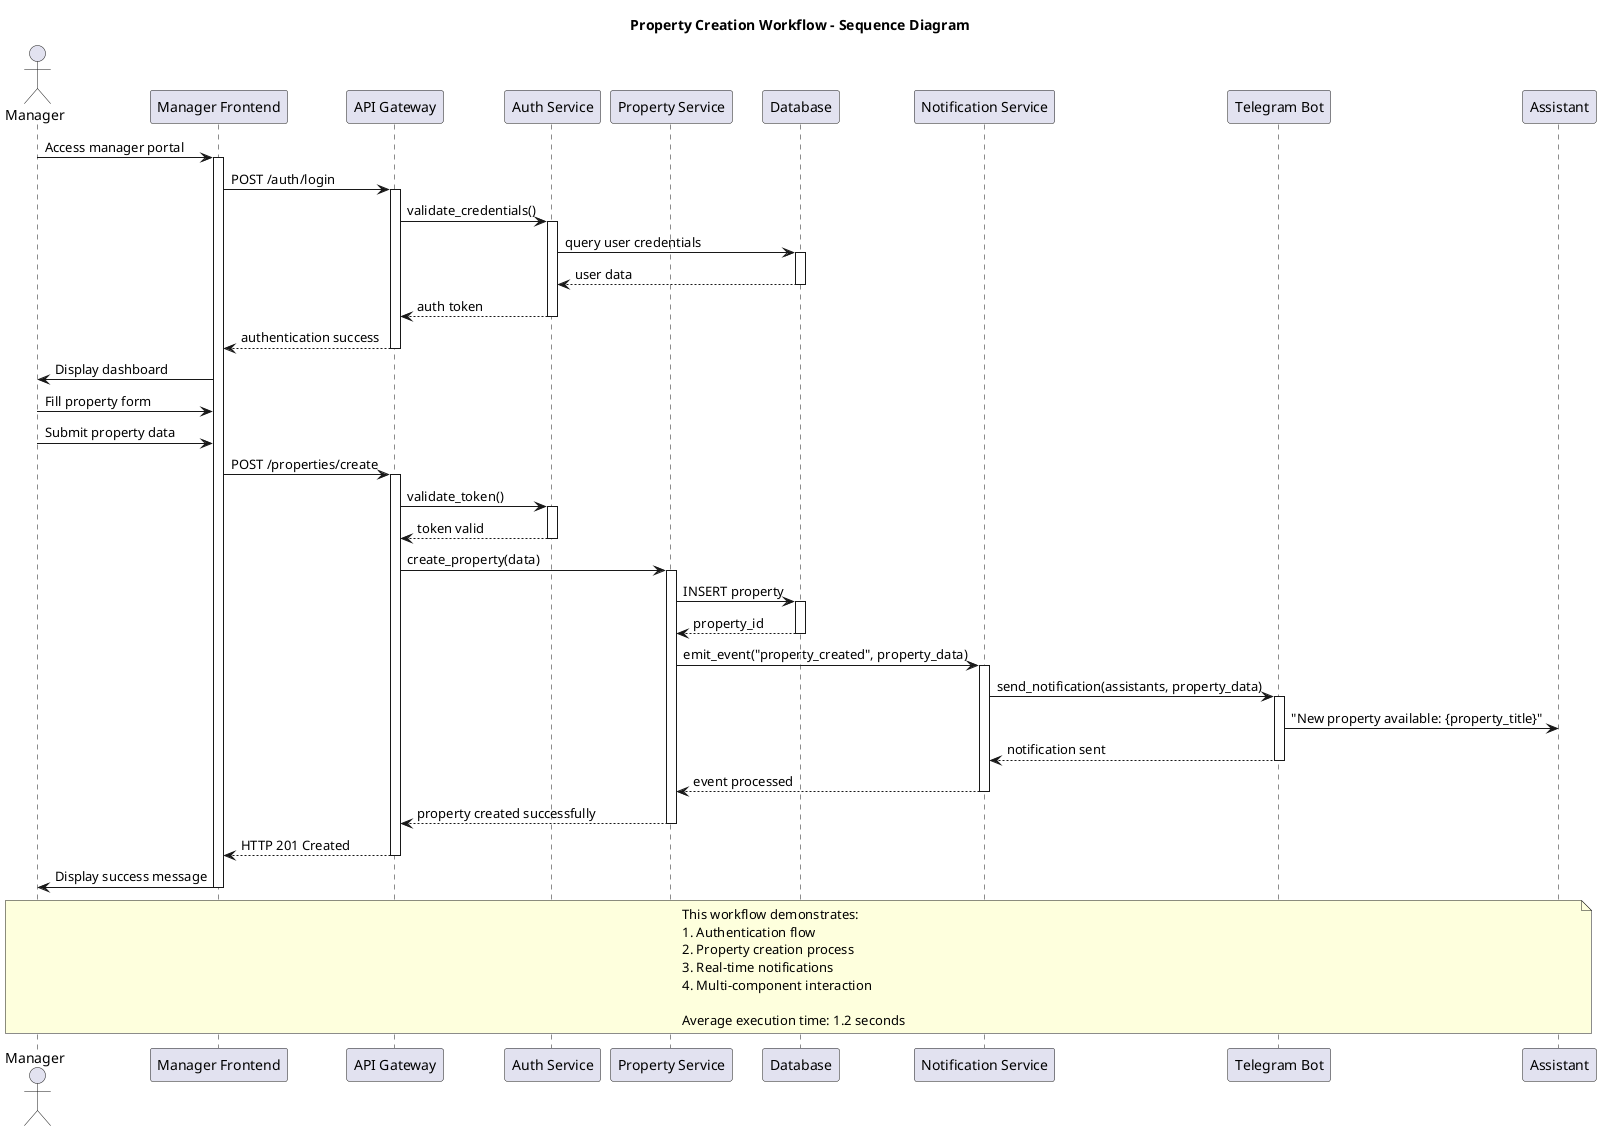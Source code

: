 @startuml property-creation-sequence
title Property Creation Workflow - Sequence Diagram

actor Manager as M
participant "Manager Frontend" as MF
participant "API Gateway" as API
participant "Auth Service" as Auth
participant "Property Service" as PS
participant "Database" as DB
participant "Notification Service" as NS
participant "Telegram Bot" as TB
participant "Assistant" as A

M -> MF: Access manager portal
activate MF

MF -> API: POST /auth/login
activate API
API -> Auth: validate_credentials()
activate Auth
Auth -> DB: query user credentials
activate DB
DB --> Auth: user data
deactivate DB
Auth --> API: auth token
deactivate Auth
API --> MF: authentication success
deactivate API

MF -> M: Display dashboard
M -> MF: Fill property form
M -> MF: Submit property data

MF -> API: POST /properties/create
activate API
API -> Auth: validate_token()
activate Auth
Auth --> API: token valid
deactivate Auth

API -> PS: create_property(data)
activate PS
PS -> DB: INSERT property
activate DB
DB --> PS: property_id
deactivate DB

PS -> NS: emit_event("property_created", property_data)
activate NS
NS -> TB: send_notification(assistants, property_data)
activate TB
TB -> A: "New property available: {property_title}"
TB --> NS: notification sent
deactivate TB
NS --> PS: event processed
deactivate NS

PS --> API: property created successfully
deactivate PS
API --> MF: HTTP 201 Created
deactivate API

MF -> M: Display success message
deactivate MF

note over M, A
    This workflow demonstrates:
    1. Authentication flow
    2. Property creation process
    3. Real-time notifications
    4. Multi-component interaction
    
    Average execution time: 1.2 seconds
end note

@enduml 